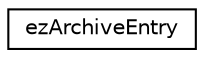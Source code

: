 digraph "Graphical Class Hierarchy"
{
 // LATEX_PDF_SIZE
  edge [fontname="Helvetica",fontsize="10",labelfontname="Helvetica",labelfontsize="10"];
  node [fontname="Helvetica",fontsize="10",shape=record];
  rankdir="LR";
  Node0 [label="ezArchiveEntry",height=0.2,width=0.4,color="black", fillcolor="white", style="filled",URL="$dd/dd9/classez_archive_entry.htm",tooltip="Data for a single file entry in an ezArchive file."];
}
